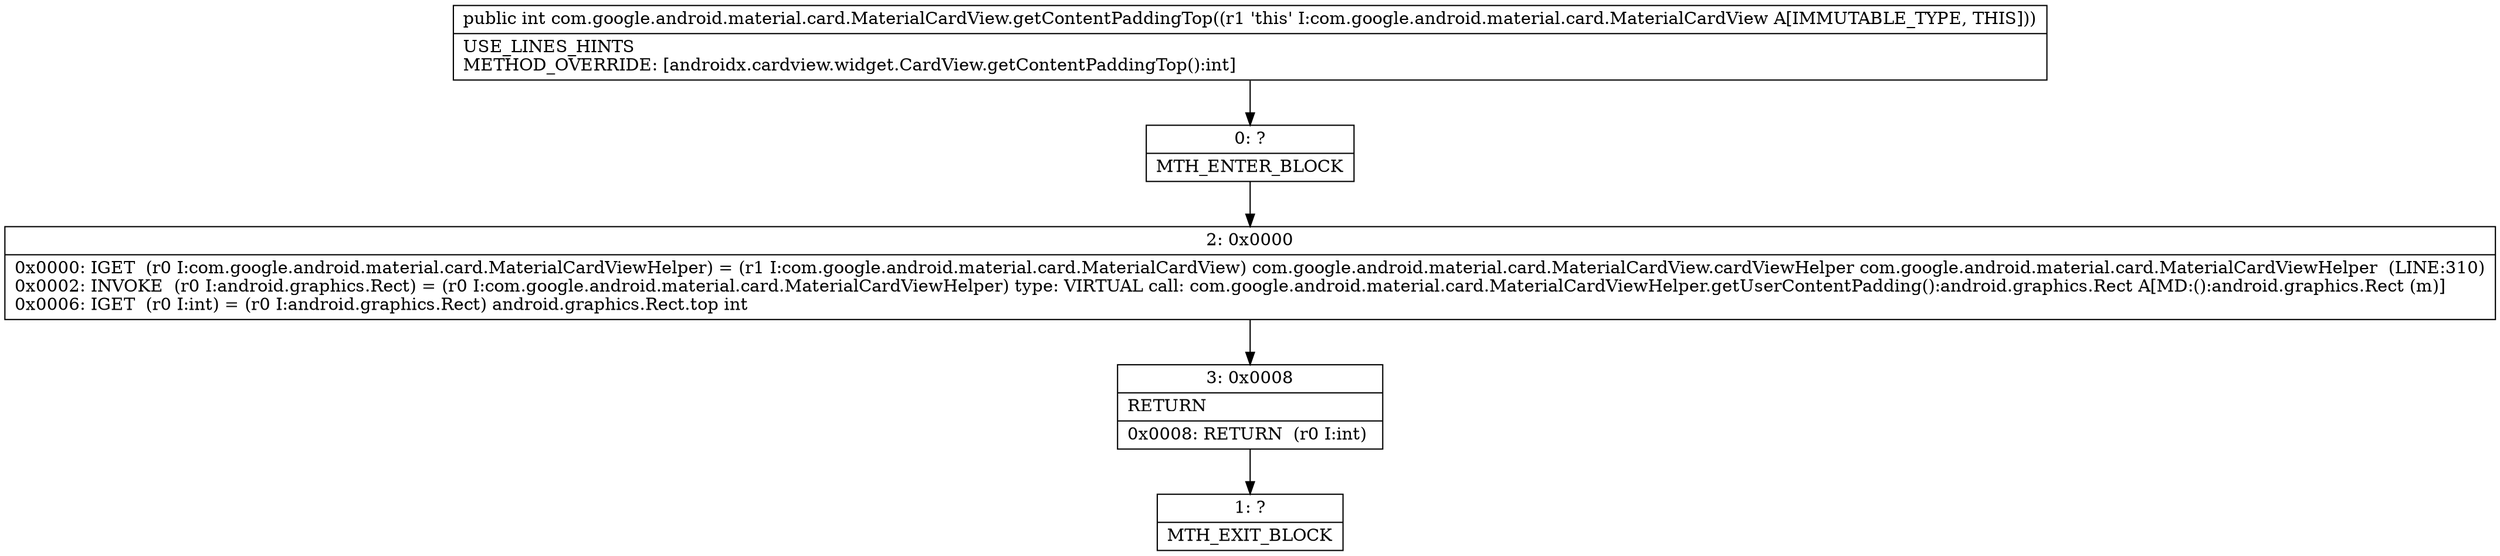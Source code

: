 digraph "CFG forcom.google.android.material.card.MaterialCardView.getContentPaddingTop()I" {
Node_0 [shape=record,label="{0\:\ ?|MTH_ENTER_BLOCK\l}"];
Node_2 [shape=record,label="{2\:\ 0x0000|0x0000: IGET  (r0 I:com.google.android.material.card.MaterialCardViewHelper) = (r1 I:com.google.android.material.card.MaterialCardView) com.google.android.material.card.MaterialCardView.cardViewHelper com.google.android.material.card.MaterialCardViewHelper  (LINE:310)\l0x0002: INVOKE  (r0 I:android.graphics.Rect) = (r0 I:com.google.android.material.card.MaterialCardViewHelper) type: VIRTUAL call: com.google.android.material.card.MaterialCardViewHelper.getUserContentPadding():android.graphics.Rect A[MD:():android.graphics.Rect (m)]\l0x0006: IGET  (r0 I:int) = (r0 I:android.graphics.Rect) android.graphics.Rect.top int \l}"];
Node_3 [shape=record,label="{3\:\ 0x0008|RETURN\l|0x0008: RETURN  (r0 I:int) \l}"];
Node_1 [shape=record,label="{1\:\ ?|MTH_EXIT_BLOCK\l}"];
MethodNode[shape=record,label="{public int com.google.android.material.card.MaterialCardView.getContentPaddingTop((r1 'this' I:com.google.android.material.card.MaterialCardView A[IMMUTABLE_TYPE, THIS]))  | USE_LINES_HINTS\lMETHOD_OVERRIDE: [androidx.cardview.widget.CardView.getContentPaddingTop():int]\l}"];
MethodNode -> Node_0;Node_0 -> Node_2;
Node_2 -> Node_3;
Node_3 -> Node_1;
}

